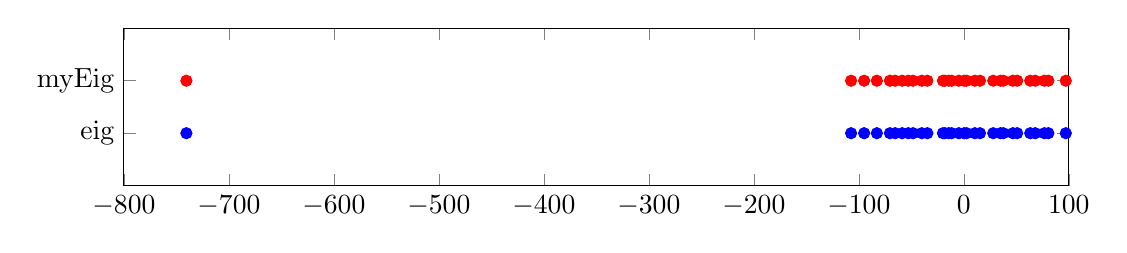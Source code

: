 % This file was created by matlab2tikz v0.4.2.
% Copyright (c) 2008--2013, Nico Schlömer <nico.schloemer@gmail.com>
% All rights reserved.
% 
% The latest updates can be retrieved from
%   http://www.mathworks.com/matlabcentral/fileexchange/22022-matlab2tikz
% where you can also make suggestions and rate matlab2tikz.
% 
% 
% 
\begin{tikzpicture}

\begin{axis}[%
width=12cm,
height=2cm,
scale only axis,
xmin=-800,
xmax=100,
ymin=-0.5,
ymax=1,
ytick={0,0.5},
yticklabels={eig    ,myEig }
]
\addplot [
color=blue,
only marks,
mark=*,
mark options={solid},
forget plot
]
table[row sep=crcr]{
-740.513 0\\
-107.375 0\\
-94.966 0\\
-82.839 0\\
-70.39 0\\
-65.41 0\\
-58.725 0\\
-52.915 0\\
-48.377 0\\
-40.04 0\\
-34.717 0\\
-19.883 0\\
-18.013 0\\
-14.357 0\\
-11.573 0\\
-4.742 0\\
0.319 0\\
2.647 0\\
10.497 0\\
15.39 0\\
28.003 0\\
34.866 0\\
37.562 0\\
46.705 0\\
50.803 0\\
63.251 0\\
68.03 0\\
76.733 0\\
80.543 0\\
97.141 0\\
};
\addplot [
color=red,
only marks,
mark=*,
mark options={solid},
forget plot
]
table[row sep=crcr]{
-740.513 0.5\\
-107.375 0.5\\
-94.966 0.5\\
-82.839 0.5\\
-70.39 0.5\\
-65.41 0.5\\
-58.725 0.5\\
-52.915 0.5\\
-48.377 0.5\\
-40.04 0.5\\
-34.717 0.5\\
-19.883 0.5\\
-18.013 0.5\\
-14.357 0.5\\
-11.573 0.5\\
-4.742 0.5\\
0.319 0.5\\
2.647 0.5\\
10.497 0.5\\
15.39 0.5\\
28.003 0.5\\
34.866 0.5\\
37.562 0.5\\
46.705 0.5\\
50.803 0.5\\
63.251 0.5\\
68.03 0.5\\
76.733 0.5\\
80.543 0.5\\
97.141 0.5\\
};
\end{axis}
\end{tikzpicture}%